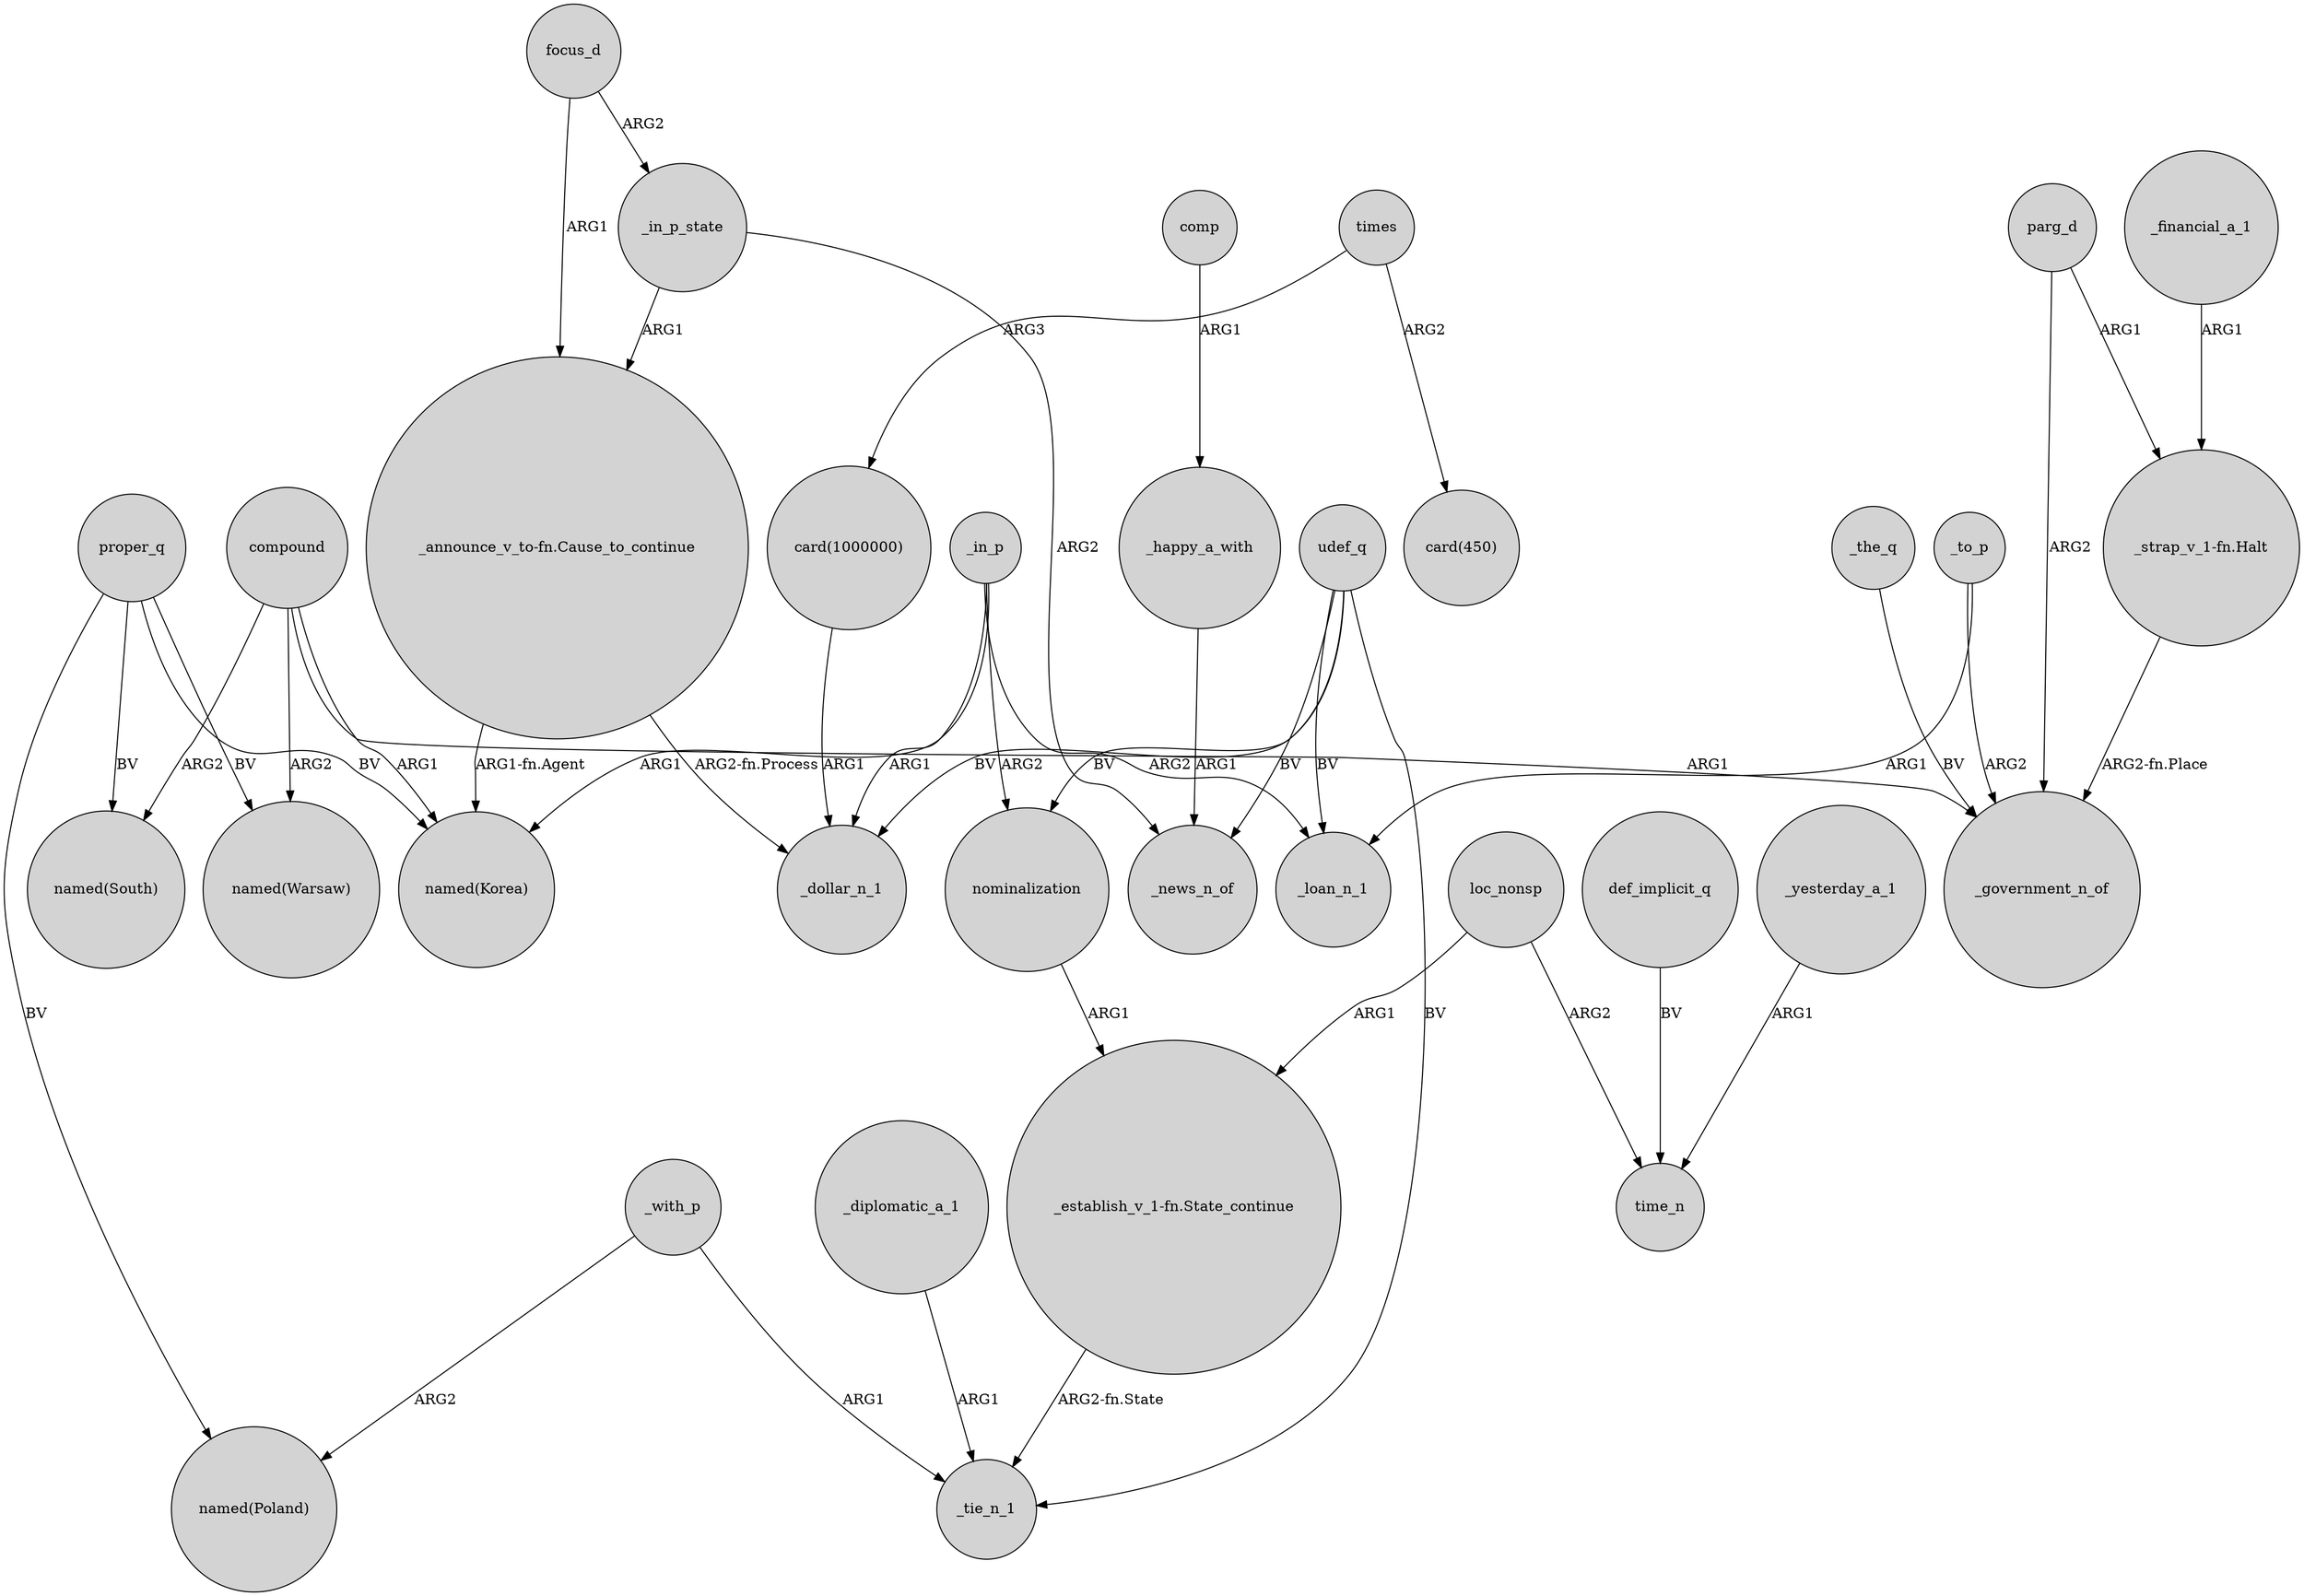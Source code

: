digraph {
	node [shape=circle style=filled]
	_in_p -> "named(Korea)" [label=ARG1]
	times -> "card(450)" [label=ARG2]
	_in_p_state -> "_announce_v_to-fn.Cause_to_continue" [label=ARG1]
	udef_q -> _dollar_n_1 [label=BV]
	_yesterday_a_1 -> time_n [label=ARG1]
	_with_p -> "named(Poland)" [label=ARG2]
	comp -> _happy_a_with [label=ARG1]
	proper_q -> "named(Korea)" [label=BV]
	_in_p -> _dollar_n_1 [label=ARG1]
	compound -> _government_n_of [label=ARG1]
	_diplomatic_a_1 -> _tie_n_1 [label=ARG1]
	"_establish_v_1-fn.State_continue" -> _tie_n_1 [label="ARG2-fn.State"]
	_in_p_state -> _news_n_of [label=ARG2]
	_financial_a_1 -> "_strap_v_1-fn.Halt" [label=ARG1]
	_in_p -> nominalization [label=ARG2]
	loc_nonsp -> time_n [label=ARG2]
	nominalization -> "_establish_v_1-fn.State_continue" [label=ARG1]
	parg_d -> _government_n_of [label=ARG2]
	proper_q -> "named(Poland)" [label=BV]
	def_implicit_q -> time_n [label=BV]
	udef_q -> _loan_n_1 [label=BV]
	compound -> "named(Warsaw)" [label=ARG2]
	compound -> "named(South)" [label=ARG2]
	_to_p -> _government_n_of [label=ARG2]
	_with_p -> _tie_n_1 [label=ARG1]
	compound -> "named(Korea)" [label=ARG1]
	_happy_a_with -> _news_n_of [label=ARG1]
	proper_q -> "named(South)" [label=BV]
	"_announce_v_to-fn.Cause_to_continue" -> "named(Korea)" [label="ARG1-fn.Agent"]
	proper_q -> "named(Warsaw)" [label=BV]
	udef_q -> nominalization [label=BV]
	_in_p -> _loan_n_1 [label=ARG2]
	udef_q -> _tie_n_1 [label=BV]
	parg_d -> "_strap_v_1-fn.Halt" [label=ARG1]
	focus_d -> _in_p_state [label=ARG2]
	loc_nonsp -> "_establish_v_1-fn.State_continue" [label=ARG1]
	_to_p -> _loan_n_1 [label=ARG1]
	"card(1000000)" -> _dollar_n_1 [label=ARG1]
	focus_d -> "_announce_v_to-fn.Cause_to_continue" [label=ARG1]
	"_strap_v_1-fn.Halt" -> _government_n_of [label="ARG2-fn.Place"]
	_the_q -> _government_n_of [label=BV]
	udef_q -> _news_n_of [label=BV]
	"_announce_v_to-fn.Cause_to_continue" -> _dollar_n_1 [label="ARG2-fn.Process"]
	times -> "card(1000000)" [label=ARG3]
}
